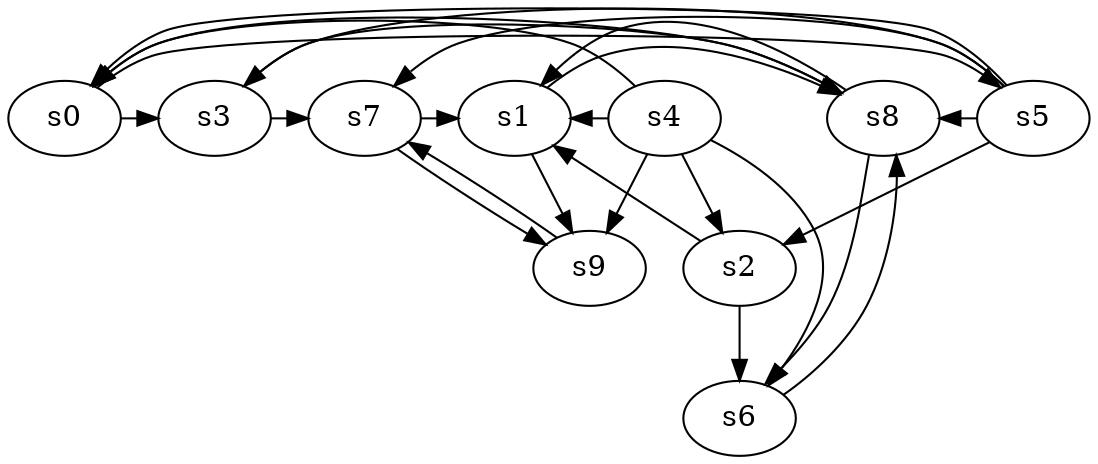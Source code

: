 digraph game_0961_complex_10 {
    s0 [name="s0", player=1];
    s1 [name="s1", player=0];
    s2 [name="s2", player=0];
    s3 [name="s3", player=0];
    s4 [name="s4", player=1];
    s5 [name="s5", player=1];
    s6 [name="s6", player=1, target=1];
    s7 [name="s7", player=1, target=1];
    s8 [name="s8", player=1];
    s9 [name="s9", player=1, target=1];

    s0 -> s3 [constraint="time % 2 == 0 || time % 5 == 3"];
    s0 -> s5 [constraint="!(time % 2 == 1)"];
    s1 -> s8 [constraint="time == 7 || time == 9 || time == 12 || time == 16"];
    s1 -> s9 [constraint="time == 8 || time == 10 || time == 21"];
    s2 -> s1 [constraint="time % 4 == 1"];
    s2 -> s6;
    s3 -> s7 [constraint="time == 3 || time == 16"];
    s3 -> s8 [constraint="!(time % 5 == 1)"];
    s4 -> s0 [constraint="!(time % 2 == 0)"];
    s4 -> s1 [constraint="!(time % 4 == 2)"];
    s4 -> s2;
    s4 -> s6 [constraint="time % 3 == 1 && time % 4 == 2"];
    s4 -> s9;
    s5 -> s0 [constraint="time % 3 == 1 || time % 4 == 1"];
    s5 -> s2 [constraint="!(time % 5 == 3)"];
    s5 -> s3 [constraint="!(time % 2 == 0)"];
    s5 -> s7 [constraint="time % 2 == 1 || time % 5 == 0"];
    s5 -> s8 [constraint="time % 3 == 0 || time % 5 == 0"];
    s6 -> s8 [constraint="time % 4 == 1 && time % 5 == 3"];
    s7 -> s1 [constraint="time % 8 == 3"];
    s7 -> s9 [constraint="time == 0 || time == 2"];
    s8 -> s0 [constraint="time % 2 == 1 || time % 2 == 1"];
    s8 -> s1 [constraint="time % 3 == 0"];
    s8 -> s6 [constraint="time % 3 == 2 || time % 4 == 2"];
    s9 -> s7 [constraint="time % 2 == 1 && time % 5 == 3"];
}

